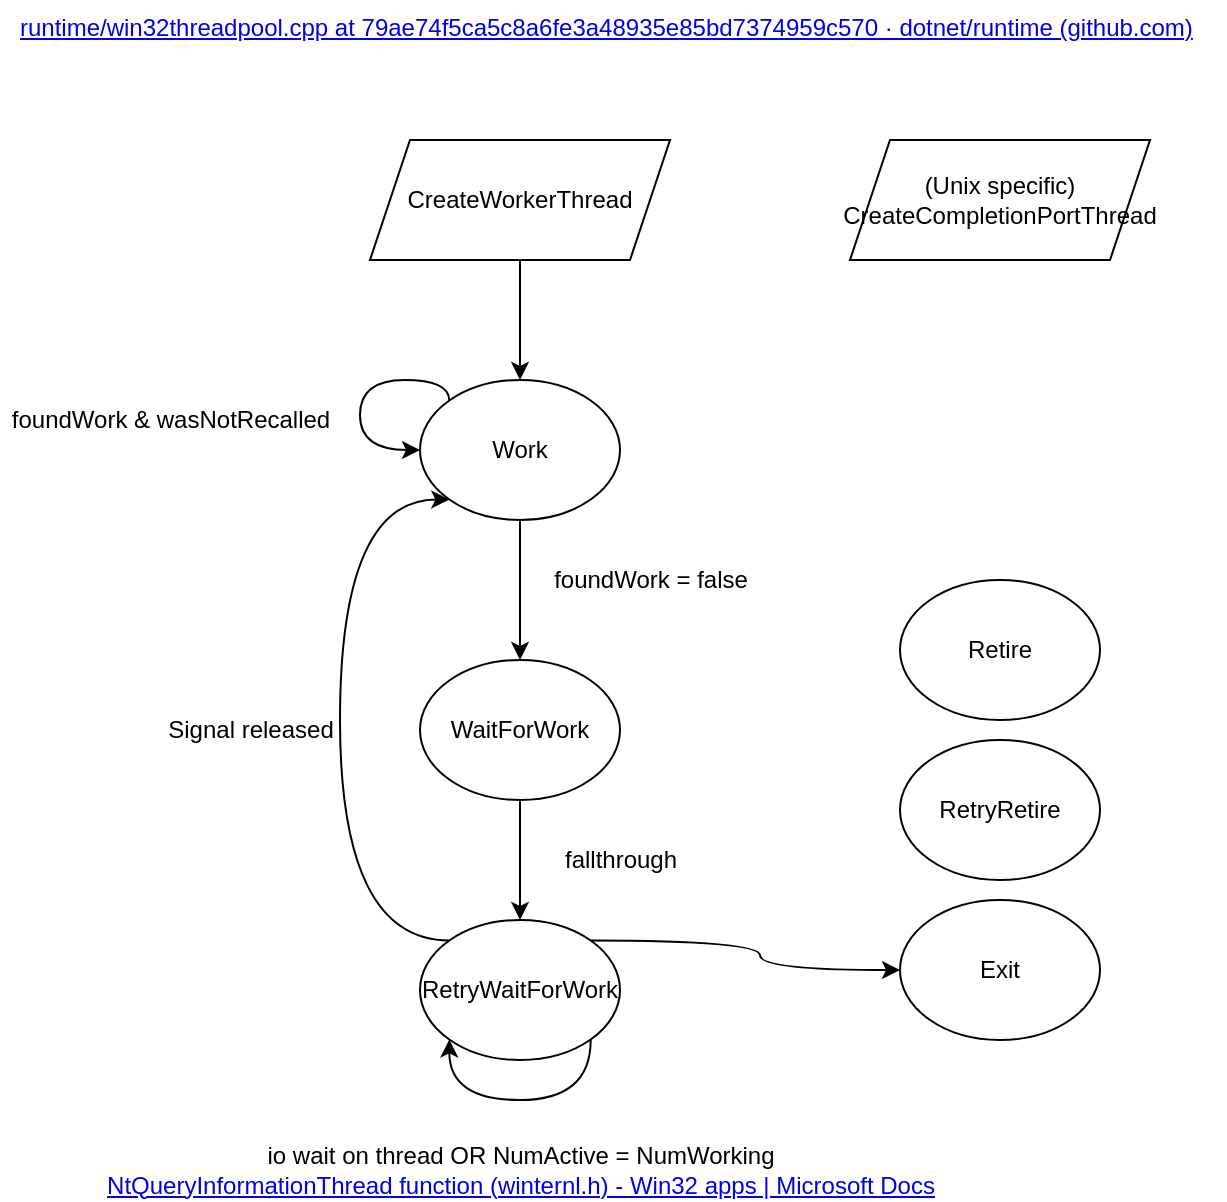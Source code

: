 <mxfile version="14.4.7" type="github"><diagram id="1ygsjZ_qycZ8PopQIScl" name="Page-1"><mxGraphModel dx="1422" dy="876" grid="1" gridSize="10" guides="1" tooltips="1" connect="1" arrows="1" fold="1" page="1" pageScale="1" pageWidth="850" pageHeight="1100" math="0" shadow="0"><root><mxCell id="0"/><mxCell id="1" parent="0"/><mxCell id="P88Du79HM81Ywpde0i_V-7" style="edgeStyle=orthogonalEdgeStyle;rounded=0;orthogonalLoop=1;jettySize=auto;html=1;exitX=0.5;exitY=1;exitDx=0;exitDy=0;entryX=0.5;entryY=0;entryDx=0;entryDy=0;" edge="1" parent="1" source="P88Du79HM81Ywpde0i_V-1" target="P88Du79HM81Ywpde0i_V-2"><mxGeometry relative="1" as="geometry"/></mxCell><mxCell id="P88Du79HM81Ywpde0i_V-1" value="Work" style="ellipse;whiteSpace=wrap;html=1;" vertex="1" parent="1"><mxGeometry x="320" y="430" width="100" height="70" as="geometry"/></mxCell><mxCell id="P88Du79HM81Ywpde0i_V-12" style="edgeStyle=orthogonalEdgeStyle;rounded=0;orthogonalLoop=1;jettySize=auto;html=1;exitX=0.5;exitY=1;exitDx=0;exitDy=0;entryX=0.5;entryY=0;entryDx=0;entryDy=0;" edge="1" parent="1" source="P88Du79HM81Ywpde0i_V-2" target="P88Du79HM81Ywpde0i_V-3"><mxGeometry relative="1" as="geometry"/></mxCell><mxCell id="P88Du79HM81Ywpde0i_V-2" value="WaitForWork" style="ellipse;whiteSpace=wrap;html=1;" vertex="1" parent="1"><mxGeometry x="320" y="570" width="100" height="70" as="geometry"/></mxCell><mxCell id="P88Du79HM81Ywpde0i_V-18" style="edgeStyle=orthogonalEdgeStyle;orthogonalLoop=1;jettySize=auto;html=1;exitX=0;exitY=0;exitDx=0;exitDy=0;entryX=0;entryY=1;entryDx=0;entryDy=0;curved=1;" edge="1" parent="1" source="P88Du79HM81Ywpde0i_V-3" target="P88Du79HM81Ywpde0i_V-1"><mxGeometry relative="1" as="geometry"><Array as="points"><mxPoint x="280" y="710"/><mxPoint x="280" y="490"/></Array></mxGeometry></mxCell><mxCell id="P88Du79HM81Ywpde0i_V-22" style="edgeStyle=orthogonalEdgeStyle;orthogonalLoop=1;jettySize=auto;html=1;exitX=1;exitY=0;exitDx=0;exitDy=0;entryX=0;entryY=0.5;entryDx=0;entryDy=0;curved=1;" edge="1" parent="1" source="P88Du79HM81Ywpde0i_V-3" target="P88Du79HM81Ywpde0i_V-6"><mxGeometry relative="1" as="geometry"/></mxCell><mxCell id="P88Du79HM81Ywpde0i_V-3" value="RetryWaitForWork" style="ellipse;whiteSpace=wrap;html=1;" vertex="1" parent="1"><mxGeometry x="320" y="700" width="100" height="70" as="geometry"/></mxCell><mxCell id="P88Du79HM81Ywpde0i_V-4" value="Retire" style="ellipse;whiteSpace=wrap;html=1;" vertex="1" parent="1"><mxGeometry x="560" y="530" width="100" height="70" as="geometry"/></mxCell><mxCell id="P88Du79HM81Ywpde0i_V-5" value="RetryRetire" style="ellipse;whiteSpace=wrap;html=1;" vertex="1" parent="1"><mxGeometry x="560" y="610" width="100" height="70" as="geometry"/></mxCell><mxCell id="P88Du79HM81Ywpde0i_V-6" value="Exit" style="ellipse;whiteSpace=wrap;html=1;" vertex="1" parent="1"><mxGeometry x="560" y="690" width="100" height="70" as="geometry"/></mxCell><mxCell id="P88Du79HM81Ywpde0i_V-10" value="foundWork = false" style="text;html=1;resizable=0;autosize=1;align=center;verticalAlign=middle;points=[];fillColor=none;strokeColor=none;rounded=0;" vertex="1" parent="1"><mxGeometry x="380" y="520" width="110" height="20" as="geometry"/></mxCell><mxCell id="P88Du79HM81Ywpde0i_V-11" value="foundWork &amp;amp; wasNotRecalled" style="text;html=1;resizable=0;autosize=1;align=center;verticalAlign=middle;points=[];fillColor=none;strokeColor=none;rounded=0;" vertex="1" parent="1"><mxGeometry x="110" y="440" width="170" height="20" as="geometry"/></mxCell><mxCell id="P88Du79HM81Ywpde0i_V-13" value="fallthrough" style="text;html=1;resizable=0;autosize=1;align=center;verticalAlign=middle;points=[];fillColor=none;strokeColor=none;rounded=0;" vertex="1" parent="1"><mxGeometry x="385" y="660" width="70" height="20" as="geometry"/></mxCell><mxCell id="P88Du79HM81Ywpde0i_V-19" value="Signal released" style="text;html=1;resizable=0;autosize=1;align=center;verticalAlign=middle;points=[];fillColor=none;strokeColor=none;rounded=0;" vertex="1" parent="1"><mxGeometry x="185" y="595" width="100" height="20" as="geometry"/></mxCell><mxCell id="P88Du79HM81Ywpde0i_V-21" value="io wait on thread OR NumActive = NumWorking&lt;br&gt;&lt;a href=&quot;https://docs.microsoft.com/en-us/windows/win32/api/winternl/nf-winternl-ntqueryinformationthread&quot;&gt;NtQueryInformationThread function (winternl.h) - Win32 apps | Microsoft Docs&lt;/a&gt;" style="text;html=1;resizable=0;autosize=1;align=center;verticalAlign=middle;points=[];fillColor=none;strokeColor=none;rounded=0;" vertex="1" parent="1"><mxGeometry x="155" y="810" width="430" height="30" as="geometry"/></mxCell><mxCell id="P88Du79HM81Ywpde0i_V-28" style="edgeStyle=orthogonalEdgeStyle;curved=1;orthogonalLoop=1;jettySize=auto;html=1;exitX=0.5;exitY=1;exitDx=0;exitDy=0;" edge="1" parent="1" source="P88Du79HM81Ywpde0i_V-23" target="P88Du79HM81Ywpde0i_V-1"><mxGeometry relative="1" as="geometry"/></mxCell><mxCell id="P88Du79HM81Ywpde0i_V-23" value="CreateWorkerThread" style="shape=parallelogram;perimeter=parallelogramPerimeter;whiteSpace=wrap;html=1;fixedSize=1;" vertex="1" parent="1"><mxGeometry x="295" y="310" width="150" height="60" as="geometry"/></mxCell><mxCell id="P88Du79HM81Ywpde0i_V-27" style="edgeStyle=orthogonalEdgeStyle;curved=1;orthogonalLoop=1;jettySize=auto;html=1;exitX=0;exitY=0;exitDx=0;exitDy=0;entryX=0;entryY=0.5;entryDx=0;entryDy=0;" edge="1" parent="1" source="P88Du79HM81Ywpde0i_V-1" target="P88Du79HM81Ywpde0i_V-1"><mxGeometry relative="1" as="geometry"><mxPoint x="330" y="490" as="targetPoint"/><Array as="points"><mxPoint x="335" y="430"/><mxPoint x="290" y="430"/><mxPoint x="290" y="465"/></Array></mxGeometry></mxCell><mxCell id="P88Du79HM81Ywpde0i_V-29" value="(Unix specific)&lt;br&gt;CreateCompletionPortThread" style="shape=parallelogram;perimeter=parallelogramPerimeter;whiteSpace=wrap;html=1;fixedSize=1;" vertex="1" parent="1"><mxGeometry x="535" y="310" width="150" height="60" as="geometry"/></mxCell><mxCell id="P88Du79HM81Ywpde0i_V-36" style="edgeStyle=orthogonalEdgeStyle;curved=1;orthogonalLoop=1;jettySize=auto;html=1;exitX=1;exitY=1;exitDx=0;exitDy=0;entryX=0;entryY=1;entryDx=0;entryDy=0;" edge="1" parent="1" source="P88Du79HM81Ywpde0i_V-3" target="P88Du79HM81Ywpde0i_V-3"><mxGeometry relative="1" as="geometry"><Array as="points"><mxPoint x="405" y="790"/><mxPoint x="335" y="790"/></Array></mxGeometry></mxCell><mxCell id="P88Du79HM81Ywpde0i_V-37" value="&lt;a href=&quot;https://github.com/dotnet/runtime/blob/79ae74f5ca5c8a6fe3a48935e85bd7374959c570/src/coreclr/vm/win32threadpool.cpp&quot;&gt;runtime/win32threadpool.cpp at 79ae74f5ca5c8a6fe3a48935e85bd7374959c570 · dotnet/runtime (github.com)&lt;/a&gt;" style="text;whiteSpace=wrap;html=1;" vertex="1" parent="1"><mxGeometry x="117.5" y="240" width="605" height="40" as="geometry"/></mxCell></root></mxGraphModel></diagram></mxfile>